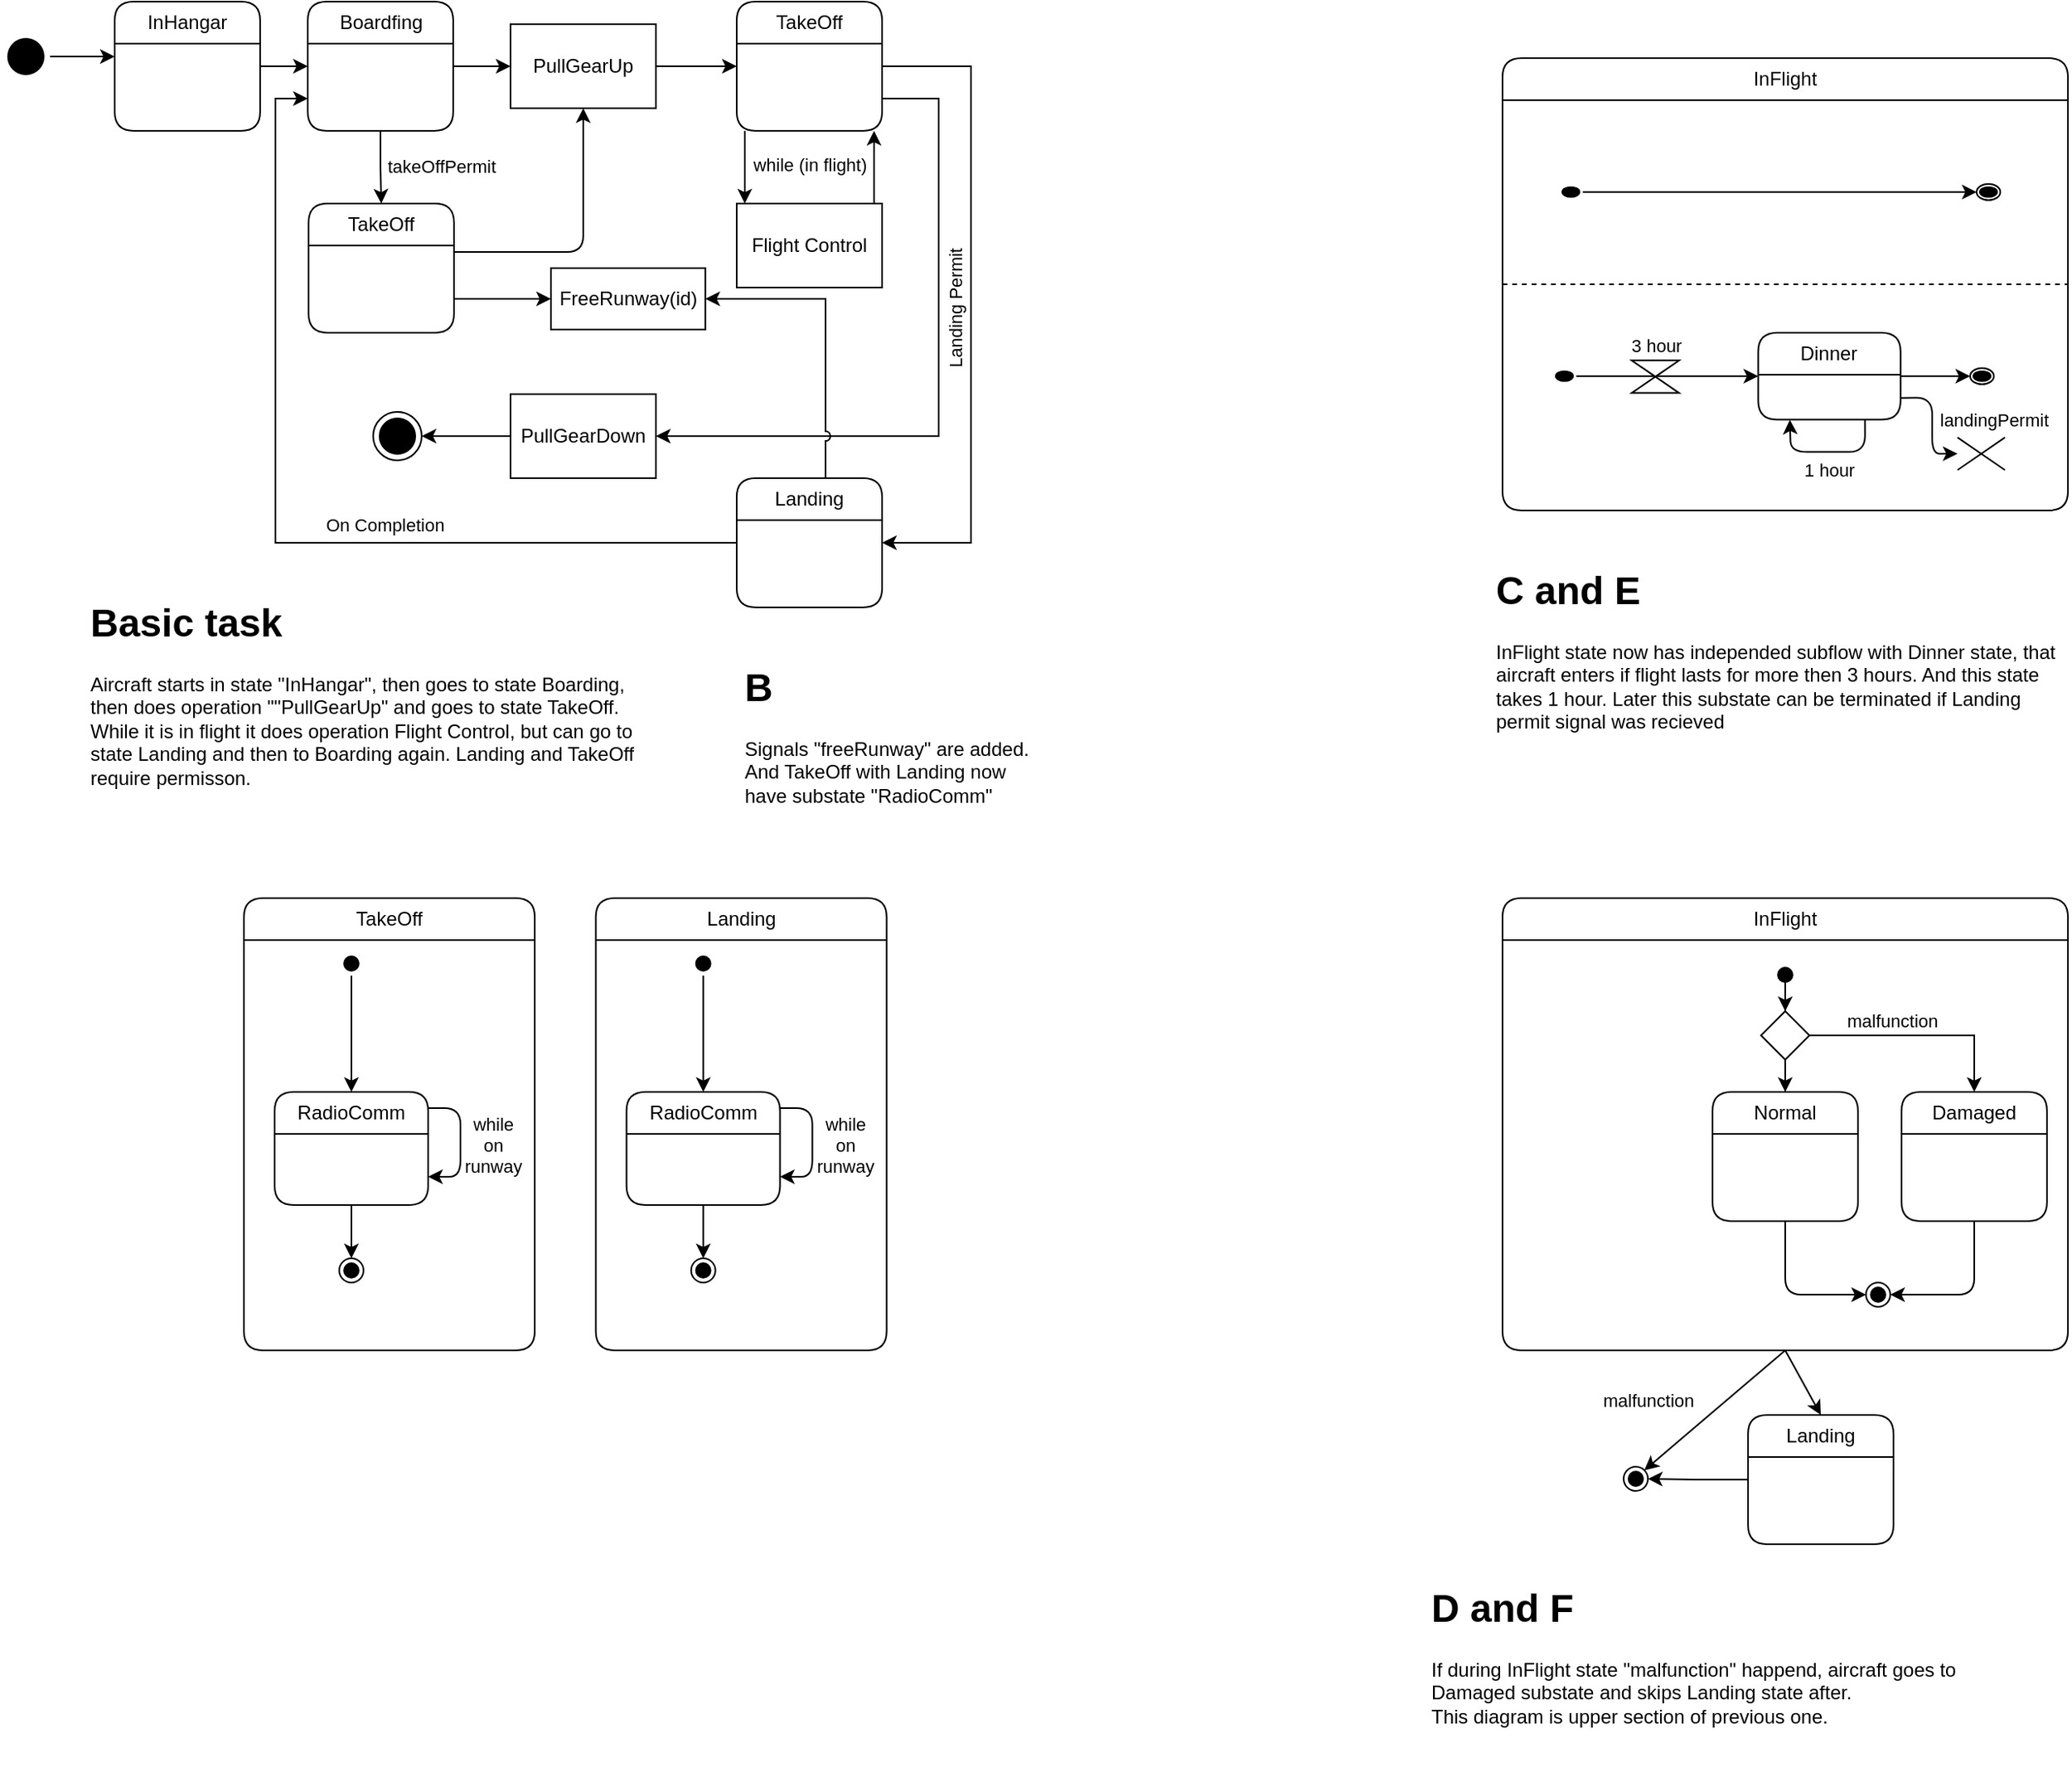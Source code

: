 <mxfile>
    <diagram name="Страница — 1" id="-rRdbEU7hNp8w3--WMz1">
        <mxGraphModel dx="1773" dy="1247" grid="1" gridSize="10" guides="1" tooltips="1" connect="1" arrows="1" fold="1" page="1" pageScale="1" pageWidth="827" pageHeight="1169" math="0" shadow="0">
            <root>
                <mxCell id="0"/>
                <mxCell id="1" parent="0"/>
                <mxCell id="lK7h6BoDqU4nSIqldxQO-68" value="InFlight" style="swimlane;fontStyle=0;childLayout=stackLayout;horizontal=1;startSize=26;fillColor=none;horizontalStack=0;resizeParent=1;resizeParentMax=0;resizeLast=0;collapsible=1;marginBottom=0;whiteSpace=wrap;html=1;rounded=1;aspect=fixed;container=0;movable=1;resizable=1;rotatable=1;deletable=1;editable=1;locked=0;connectable=1;" parent="1" vertex="1">
                    <mxGeometry x="949" y="50" width="350" height="280" as="geometry"/>
                </mxCell>
                <mxCell id="lK7h6BoDqU4nSIqldxQO-6" style="edgeStyle=orthogonalEdgeStyle;rounded=0;orthogonalLoop=1;jettySize=auto;html=1;" parent="1" source="lK7h6BoDqU4nSIqldxQO-4" edge="1">
                    <mxGeometry relative="1" as="geometry">
                        <mxPoint x="90" y="49" as="targetPoint"/>
                    </mxGeometry>
                </mxCell>
                <mxCell id="lK7h6BoDqU4nSIqldxQO-4" value="" style="ellipse;html=1;shape=startState;fillColor=#000000;strokeColor=default;" parent="1" vertex="1">
                    <mxGeometry x="20" y="34" width="30" height="30" as="geometry"/>
                </mxCell>
                <mxCell id="lK7h6BoDqU4nSIqldxQO-12" style="edgeStyle=orthogonalEdgeStyle;rounded=0;orthogonalLoop=1;jettySize=auto;html=1;entryX=0;entryY=0.5;entryDx=0;entryDy=0;" parent="1" source="lK7h6BoDqU4nSIqldxQO-7" target="lK7h6BoDqU4nSIqldxQO-11" edge="1">
                    <mxGeometry relative="1" as="geometry"/>
                </mxCell>
                <mxCell id="lK7h6BoDqU4nSIqldxQO-7" value="InHangar" style="swimlane;fontStyle=0;childLayout=stackLayout;horizontal=1;startSize=26;fillColor=none;horizontalStack=0;resizeParent=1;resizeParentMax=0;resizeLast=0;collapsible=1;marginBottom=0;whiteSpace=wrap;html=1;rounded=1;" parent="1" vertex="1">
                    <mxGeometry x="90" y="15" width="90" height="80" as="geometry"/>
                </mxCell>
                <mxCell id="lK7h6BoDqU4nSIqldxQO-14" style="edgeStyle=orthogonalEdgeStyle;rounded=0;orthogonalLoop=1;jettySize=auto;html=1;entryX=0;entryY=0.5;entryDx=0;entryDy=0;" parent="1" source="lK7h6BoDqU4nSIqldxQO-11" target="lK7h6BoDqU4nSIqldxQO-13" edge="1">
                    <mxGeometry relative="1" as="geometry"/>
                </mxCell>
                <mxCell id="lK7h6BoDqU4nSIqldxQO-16" style="edgeStyle=orthogonalEdgeStyle;rounded=0;orthogonalLoop=1;jettySize=auto;html=1;entryX=0.5;entryY=0;entryDx=0;entryDy=0;" parent="1" source="lK7h6BoDqU4nSIqldxQO-11" target="lK7h6BoDqU4nSIqldxQO-15" edge="1">
                    <mxGeometry relative="1" as="geometry"/>
                </mxCell>
                <mxCell id="lK7h6BoDqU4nSIqldxQO-19" value="takeOffPermit" style="edgeLabel;html=1;align=center;verticalAlign=middle;resizable=0;points=[];" parent="lK7h6BoDqU4nSIqldxQO-16" vertex="1" connectable="0">
                    <mxGeometry x="-0.224" y="1" relative="1" as="geometry">
                        <mxPoint x="36" y="4" as="offset"/>
                    </mxGeometry>
                </mxCell>
                <mxCell id="lK7h6BoDqU4nSIqldxQO-11" value="Boardfing" style="swimlane;fontStyle=0;childLayout=stackLayout;horizontal=1;startSize=26;fillColor=none;horizontalStack=0;resizeParent=1;resizeParentMax=0;resizeLast=0;collapsible=1;marginBottom=0;whiteSpace=wrap;html=1;rounded=1;" parent="1" vertex="1">
                    <mxGeometry x="209.5" y="15" width="90" height="80" as="geometry"/>
                </mxCell>
                <mxCell id="lK7h6BoDqU4nSIqldxQO-21" style="edgeStyle=orthogonalEdgeStyle;rounded=0;orthogonalLoop=1;jettySize=auto;html=1;entryX=0;entryY=0.5;entryDx=0;entryDy=0;" parent="1" source="lK7h6BoDqU4nSIqldxQO-13" target="lK7h6BoDqU4nSIqldxQO-20" edge="1">
                    <mxGeometry relative="1" as="geometry"/>
                </mxCell>
                <mxCell id="lK7h6BoDqU4nSIqldxQO-13" value="PullGearUp" style="html=1;whiteSpace=wrap;" parent="1" vertex="1">
                    <mxGeometry x="335" y="29" width="90" height="52" as="geometry"/>
                </mxCell>
                <mxCell id="lK7h6BoDqU4nSIqldxQO-18" style="edgeStyle=orthogonalEdgeStyle;rounded=1;orthogonalLoop=1;jettySize=auto;html=1;entryX=0.5;entryY=1;entryDx=0;entryDy=0;curved=0;" parent="1" source="lK7h6BoDqU4nSIqldxQO-15" target="lK7h6BoDqU4nSIqldxQO-13" edge="1">
                    <mxGeometry relative="1" as="geometry">
                        <Array as="points">
                            <mxPoint x="380" y="170"/>
                        </Array>
                    </mxGeometry>
                </mxCell>
                <mxCell id="lK7h6BoDqU4nSIqldxQO-43" style="edgeStyle=orthogonalEdgeStyle;rounded=0;orthogonalLoop=1;jettySize=auto;html=1;entryX=0;entryY=0.5;entryDx=0;entryDy=0;curved=0;" parent="1" edge="1">
                    <mxGeometry relative="1" as="geometry">
                        <mxPoint x="360" y="199" as="targetPoint"/>
                        <mxPoint x="300" y="200.006" as="sourcePoint"/>
                        <Array as="points">
                            <mxPoint x="300" y="199"/>
                        </Array>
                    </mxGeometry>
                </mxCell>
                <mxCell id="lK7h6BoDqU4nSIqldxQO-15" value="TakeOff" style="swimlane;fontStyle=0;childLayout=stackLayout;horizontal=1;startSize=26;fillColor=none;horizontalStack=0;resizeParent=1;resizeParentMax=0;resizeLast=0;collapsible=1;marginBottom=0;whiteSpace=wrap;html=1;rounded=1;" parent="1" vertex="1">
                    <mxGeometry x="210" y="140" width="90" height="80" as="geometry"/>
                </mxCell>
                <mxCell id="lK7h6BoDqU4nSIqldxQO-35" style="edgeStyle=orthogonalEdgeStyle;rounded=0;orthogonalLoop=1;jettySize=auto;html=1;entryX=1;entryY=0.5;entryDx=0;entryDy=0;" parent="1" source="lK7h6BoDqU4nSIqldxQO-20" target="lK7h6BoDqU4nSIqldxQO-34" edge="1">
                    <mxGeometry relative="1" as="geometry">
                        <Array as="points">
                            <mxPoint x="620" y="55"/>
                            <mxPoint x="620" y="350"/>
                        </Array>
                    </mxGeometry>
                </mxCell>
                <mxCell id="lK7h6BoDqU4nSIqldxQO-36" value="Landing Permit" style="edgeLabel;html=1;align=center;verticalAlign=middle;resizable=0;points=[];rotation=-90;" parent="lK7h6BoDqU4nSIqldxQO-35" vertex="1" connectable="0">
                    <mxGeometry x="0.013" relative="1" as="geometry">
                        <mxPoint x="-10" as="offset"/>
                    </mxGeometry>
                </mxCell>
                <mxCell id="lK7h6BoDqU4nSIqldxQO-37" style="edgeStyle=orthogonalEdgeStyle;rounded=0;orthogonalLoop=1;jettySize=auto;html=1;entryX=1;entryY=0.5;entryDx=0;entryDy=0;" parent="1" source="lK7h6BoDqU4nSIqldxQO-20" target="lK7h6BoDqU4nSIqldxQO-38" edge="1">
                    <mxGeometry relative="1" as="geometry">
                        <mxPoint x="600" y="280" as="targetPoint"/>
                        <Array as="points">
                            <mxPoint x="600" y="75"/>
                            <mxPoint x="600" y="284"/>
                        </Array>
                    </mxGeometry>
                </mxCell>
                <mxCell id="lK7h6BoDqU4nSIqldxQO-20" value="TakeOff" style="swimlane;fontStyle=0;childLayout=stackLayout;horizontal=1;startSize=26;fillColor=none;horizontalStack=0;resizeParent=1;resizeParentMax=0;resizeLast=0;collapsible=1;marginBottom=0;whiteSpace=wrap;html=1;rounded=1;" parent="1" vertex="1">
                    <mxGeometry x="475" y="15" width="90" height="80" as="geometry"/>
                </mxCell>
                <mxCell id="lK7h6BoDqU4nSIqldxQO-22" value="Flight Control" style="html=1;whiteSpace=wrap;" parent="1" vertex="1">
                    <mxGeometry x="475" y="140" width="90" height="52" as="geometry"/>
                </mxCell>
                <mxCell id="lK7h6BoDqU4nSIqldxQO-33" value="" style="group" parent="1" vertex="1" connectable="0">
                    <mxGeometry x="490" y="122" width="60" height="18" as="geometry"/>
                </mxCell>
                <mxCell id="lK7h6BoDqU4nSIqldxQO-23" style="edgeStyle=orthogonalEdgeStyle;rounded=0;orthogonalLoop=1;jettySize=auto;html=1;" parent="lK7h6BoDqU4nSIqldxQO-33" source="lK7h6BoDqU4nSIqldxQO-20" target="lK7h6BoDqU4nSIqldxQO-22" edge="1">
                    <mxGeometry relative="1" as="geometry">
                        <Array as="points">
                            <mxPoint x="-10" y="-2"/>
                            <mxPoint x="-10" y="-2"/>
                        </Array>
                    </mxGeometry>
                </mxCell>
                <mxCell id="lK7h6BoDqU4nSIqldxQO-29" value="while (in flight)" style="edgeLabel;html=1;align=center;verticalAlign=middle;resizable=0;points=[];" parent="lK7h6BoDqU4nSIqldxQO-23" vertex="1" connectable="0">
                    <mxGeometry x="-0.333" y="1" relative="1" as="geometry">
                        <mxPoint x="39" y="6" as="offset"/>
                    </mxGeometry>
                </mxCell>
                <mxCell id="lK7h6BoDqU4nSIqldxQO-32" style="edgeStyle=orthogonalEdgeStyle;rounded=0;orthogonalLoop=1;jettySize=auto;html=1;entryX=0.5;entryY=0;entryDx=0;entryDy=0;endArrow=none;endFill=0;startArrow=classic;startFill=1;" parent="lK7h6BoDqU4nSIqldxQO-33" source="lK7h6BoDqU4nSIqldxQO-20" target="lK7h6BoDqU4nSIqldxQO-22" edge="1">
                    <mxGeometry relative="1" as="geometry">
                        <Array as="points">
                            <mxPoint x="70" y="18"/>
                        </Array>
                    </mxGeometry>
                </mxCell>
                <mxCell id="lK7h6BoDqU4nSIqldxQO-41" style="edgeStyle=orthogonalEdgeStyle;rounded=0;orthogonalLoop=1;jettySize=auto;html=1;entryX=0;entryY=0.75;entryDx=0;entryDy=0;" parent="1" source="lK7h6BoDqU4nSIqldxQO-34" target="lK7h6BoDqU4nSIqldxQO-11" edge="1">
                    <mxGeometry relative="1" as="geometry"/>
                </mxCell>
                <mxCell id="lK7h6BoDqU4nSIqldxQO-42" value="On Completion" style="edgeLabel;html=1;align=center;verticalAlign=middle;resizable=0;points=[];" parent="lK7h6BoDqU4nSIqldxQO-41" vertex="1" connectable="0">
                    <mxGeometry x="-0.347" y="-1" relative="1" as="geometry">
                        <mxPoint x="-29" y="-10" as="offset"/>
                    </mxGeometry>
                </mxCell>
                <mxCell id="lK7h6BoDqU4nSIqldxQO-46" style="edgeStyle=orthogonalEdgeStyle;rounded=0;orthogonalLoop=1;jettySize=auto;html=1;entryX=1;entryY=0.5;entryDx=0;entryDy=0;jumpStyle=arc;" parent="1" source="lK7h6BoDqU4nSIqldxQO-34" target="lK7h6BoDqU4nSIqldxQO-45" edge="1">
                    <mxGeometry relative="1" as="geometry">
                        <Array as="points">
                            <mxPoint x="530" y="199"/>
                        </Array>
                    </mxGeometry>
                </mxCell>
                <mxCell id="lK7h6BoDqU4nSIqldxQO-34" value="Landing" style="swimlane;fontStyle=0;childLayout=stackLayout;horizontal=1;startSize=26;fillColor=none;horizontalStack=0;resizeParent=1;resizeParentMax=0;resizeLast=0;collapsible=1;marginBottom=0;whiteSpace=wrap;html=1;rounded=1;" parent="1" vertex="1">
                    <mxGeometry x="475" y="310" width="90" height="80" as="geometry"/>
                </mxCell>
                <mxCell id="lK7h6BoDqU4nSIqldxQO-40" style="edgeStyle=orthogonalEdgeStyle;rounded=0;orthogonalLoop=1;jettySize=auto;html=1;" parent="1" source="lK7h6BoDqU4nSIqldxQO-38" target="lK7h6BoDqU4nSIqldxQO-39" edge="1">
                    <mxGeometry relative="1" as="geometry"/>
                </mxCell>
                <mxCell id="lK7h6BoDqU4nSIqldxQO-38" value="PullGearDown" style="html=1;whiteSpace=wrap;" parent="1" vertex="1">
                    <mxGeometry x="335" y="258" width="90" height="52" as="geometry"/>
                </mxCell>
                <mxCell id="lK7h6BoDqU4nSIqldxQO-39" value="" style="ellipse;html=1;shape=endState;fillColor=#000000;strokeColor=default;" parent="1" vertex="1">
                    <mxGeometry x="250" y="269" width="30" height="30" as="geometry"/>
                </mxCell>
                <mxCell id="lK7h6BoDqU4nSIqldxQO-45" value="FreeRunway(id)" style="html=1;whiteSpace=wrap;" parent="1" vertex="1">
                    <mxGeometry x="360" y="180" width="95.6" height="38" as="geometry"/>
                </mxCell>
                <mxCell id="lK7h6BoDqU4nSIqldxQO-47" value="TakeOff" style="swimlane;fontStyle=0;childLayout=stackLayout;horizontal=1;startSize=26;fillColor=none;horizontalStack=0;resizeParent=1;resizeParentMax=0;resizeLast=0;collapsible=1;marginBottom=0;whiteSpace=wrap;html=1;rounded=1;" parent="1" vertex="1">
                    <mxGeometry x="170" y="570" width="180" height="280" as="geometry"/>
                </mxCell>
                <mxCell id="lK7h6BoDqU4nSIqldxQO-59" style="edgeStyle=orthogonalEdgeStyle;rounded=0;orthogonalLoop=1;jettySize=auto;html=1;entryX=0.5;entryY=0;entryDx=0;entryDy=0;" parent="1" source="lK7h6BoDqU4nSIqldxQO-48" target="lK7h6BoDqU4nSIqldxQO-58" edge="1">
                    <mxGeometry relative="1" as="geometry"/>
                </mxCell>
                <mxCell id="lK7h6BoDqU4nSIqldxQO-48" value="RadioComm" style="swimlane;fontStyle=0;childLayout=stackLayout;horizontal=1;startSize=26;fillColor=none;horizontalStack=0;resizeParent=1;resizeParentMax=0;resizeLast=0;collapsible=1;marginBottom=0;whiteSpace=wrap;html=1;rounded=1;" parent="1" vertex="1">
                    <mxGeometry x="189" y="690" width="95" height="70" as="geometry"/>
                </mxCell>
                <mxCell id="lK7h6BoDqU4nSIqldxQO-51" style="edgeStyle=orthogonalEdgeStyle;rounded=0;orthogonalLoop=1;jettySize=auto;html=1;entryX=0.5;entryY=0;entryDx=0;entryDy=0;" parent="1" source="lK7h6BoDqU4nSIqldxQO-49" target="lK7h6BoDqU4nSIqldxQO-48" edge="1">
                    <mxGeometry relative="1" as="geometry"/>
                </mxCell>
                <mxCell id="lK7h6BoDqU4nSIqldxQO-49" value="" style="ellipse;html=1;shape=startState;fillColor=#000000;strokeColor=default;" parent="1" vertex="1">
                    <mxGeometry x="229" y="603" width="15" height="15" as="geometry"/>
                </mxCell>
                <mxCell id="lK7h6BoDqU4nSIqldxQO-55" style="edgeStyle=orthogonalEdgeStyle;rounded=1;orthogonalLoop=1;jettySize=auto;html=1;entryX=1;entryY=0.75;entryDx=0;entryDy=0;curved=0;" parent="1" source="lK7h6BoDqU4nSIqldxQO-48" target="lK7h6BoDqU4nSIqldxQO-48" edge="1">
                    <mxGeometry relative="1" as="geometry">
                        <Array as="points">
                            <mxPoint x="304" y="700"/>
                            <mxPoint x="304" y="743"/>
                        </Array>
                    </mxGeometry>
                </mxCell>
                <mxCell id="lK7h6BoDqU4nSIqldxQO-56" value="&lt;div&gt;while&lt;/div&gt;&lt;div&gt;on&lt;/div&gt;&lt;div&gt;runway&lt;br&gt;&lt;/div&gt;" style="edgeLabel;html=1;align=center;verticalAlign=middle;resizable=0;points=[];" parent="lK7h6BoDqU4nSIqldxQO-55" vertex="1" connectable="0">
                    <mxGeometry x="-0.312" y="1" relative="1" as="geometry">
                        <mxPoint x="19" y="14" as="offset"/>
                    </mxGeometry>
                </mxCell>
                <mxCell id="lK7h6BoDqU4nSIqldxQO-58" value="" style="ellipse;html=1;shape=endState;fillColor=#000000;strokeColor=default;" parent="1" vertex="1">
                    <mxGeometry x="229" y="793" width="15" height="15" as="geometry"/>
                </mxCell>
                <mxCell id="lK7h6BoDqU4nSIqldxQO-60" value="Landing" style="swimlane;fontStyle=0;childLayout=stackLayout;horizontal=1;startSize=26;fillColor=none;horizontalStack=0;resizeParent=1;resizeParentMax=0;resizeLast=0;collapsible=1;marginBottom=0;whiteSpace=wrap;html=1;rounded=1;" parent="1" vertex="1">
                    <mxGeometry x="387.8" y="570" width="180" height="280" as="geometry"/>
                </mxCell>
                <mxCell id="lK7h6BoDqU4nSIqldxQO-61" style="edgeStyle=orthogonalEdgeStyle;rounded=0;orthogonalLoop=1;jettySize=auto;html=1;entryX=0.5;entryY=0;entryDx=0;entryDy=0;" parent="1" source="lK7h6BoDqU4nSIqldxQO-62" target="lK7h6BoDqU4nSIqldxQO-67" edge="1">
                    <mxGeometry relative="1" as="geometry"/>
                </mxCell>
                <mxCell id="lK7h6BoDqU4nSIqldxQO-62" value="RadioComm" style="swimlane;fontStyle=0;childLayout=stackLayout;horizontal=1;startSize=26;fillColor=none;horizontalStack=0;resizeParent=1;resizeParentMax=0;resizeLast=0;collapsible=1;marginBottom=0;whiteSpace=wrap;html=1;rounded=1;" parent="1" vertex="1">
                    <mxGeometry x="406.8" y="690" width="95" height="70" as="geometry"/>
                </mxCell>
                <mxCell id="lK7h6BoDqU4nSIqldxQO-63" style="edgeStyle=orthogonalEdgeStyle;rounded=0;orthogonalLoop=1;jettySize=auto;html=1;entryX=0.5;entryY=0;entryDx=0;entryDy=0;" parent="1" source="lK7h6BoDqU4nSIqldxQO-64" target="lK7h6BoDqU4nSIqldxQO-62" edge="1">
                    <mxGeometry relative="1" as="geometry"/>
                </mxCell>
                <mxCell id="lK7h6BoDqU4nSIqldxQO-64" value="" style="ellipse;html=1;shape=startState;fillColor=#000000;strokeColor=default;" parent="1" vertex="1">
                    <mxGeometry x="446.8" y="603" width="15" height="15" as="geometry"/>
                </mxCell>
                <mxCell id="lK7h6BoDqU4nSIqldxQO-65" style="edgeStyle=orthogonalEdgeStyle;rounded=1;orthogonalLoop=1;jettySize=auto;html=1;entryX=1;entryY=0.75;entryDx=0;entryDy=0;curved=0;" parent="1" source="lK7h6BoDqU4nSIqldxQO-62" target="lK7h6BoDqU4nSIqldxQO-62" edge="1">
                    <mxGeometry relative="1" as="geometry">
                        <Array as="points">
                            <mxPoint x="521.8" y="700"/>
                            <mxPoint x="521.8" y="743"/>
                        </Array>
                    </mxGeometry>
                </mxCell>
                <mxCell id="lK7h6BoDqU4nSIqldxQO-66" value="&lt;div&gt;while&lt;/div&gt;&lt;div&gt;on&lt;/div&gt;&lt;div&gt;runway&lt;br&gt;&lt;/div&gt;" style="edgeLabel;html=1;align=center;verticalAlign=middle;resizable=0;points=[];" parent="lK7h6BoDqU4nSIqldxQO-65" vertex="1" connectable="0">
                    <mxGeometry x="-0.312" y="1" relative="1" as="geometry">
                        <mxPoint x="19" y="14" as="offset"/>
                    </mxGeometry>
                </mxCell>
                <mxCell id="lK7h6BoDqU4nSIqldxQO-67" value="" style="ellipse;html=1;shape=endState;fillColor=#000000;strokeColor=default;" parent="1" vertex="1">
                    <mxGeometry x="446.8" y="793" width="15" height="15" as="geometry"/>
                </mxCell>
                <mxCell id="lK7h6BoDqU4nSIqldxQO-112" style="rounded=1;orthogonalLoop=1;jettySize=auto;html=1;exitX=0.5;exitY=1;exitDx=0;exitDy=0;entryX=0.5;entryY=0;entryDx=0;entryDy=0;" parent="1" source="lK7h6BoDqU4nSIqldxQO-88" target="lK7h6BoDqU4nSIqldxQO-110" edge="1">
                    <mxGeometry relative="1" as="geometry"/>
                </mxCell>
                <mxCell id="lK7h6BoDqU4nSIqldxQO-113" style="rounded=1;orthogonalLoop=1;jettySize=auto;html=1;entryX=1;entryY=0;entryDx=0;entryDy=0;exitX=0.5;exitY=1;exitDx=0;exitDy=0;" parent="1" source="lK7h6BoDqU4nSIqldxQO-88" target="lK7h6BoDqU4nSIqldxQO-111" edge="1">
                    <mxGeometry relative="1" as="geometry"/>
                </mxCell>
                <mxCell id="lK7h6BoDqU4nSIqldxQO-116" value="malfunction" style="edgeLabel;html=1;align=center;verticalAlign=middle;resizable=0;points=[];" parent="lK7h6BoDqU4nSIqldxQO-113" vertex="1" connectable="0">
                    <mxGeometry x="0.089" y="1" relative="1" as="geometry">
                        <mxPoint x="-38" y="-11" as="offset"/>
                    </mxGeometry>
                </mxCell>
                <mxCell id="lK7h6BoDqU4nSIqldxQO-88" value="InFlight" style="swimlane;fontStyle=0;childLayout=stackLayout;horizontal=1;startSize=26;fillColor=none;horizontalStack=0;resizeParent=1;resizeParentMax=0;resizeLast=0;collapsible=1;marginBottom=0;whiteSpace=wrap;html=1;rounded=1;aspect=fixed;container=0;movable=1;resizable=1;rotatable=1;deletable=1;editable=1;locked=0;connectable=1;" parent="1" vertex="1">
                    <mxGeometry x="949" y="570" width="350" height="280" as="geometry"/>
                </mxCell>
                <mxCell id="lK7h6BoDqU4nSIqldxQO-106" style="edgeStyle=orthogonalEdgeStyle;rounded=0;orthogonalLoop=1;jettySize=auto;html=1;entryX=0.5;entryY=0;entryDx=0;entryDy=0;" parent="1" source="lK7h6BoDqU4nSIqldxQO-90" target="lK7h6BoDqU4nSIqldxQO-100" edge="1">
                    <mxGeometry relative="1" as="geometry"/>
                </mxCell>
                <mxCell id="lK7h6BoDqU4nSIqldxQO-90" value="" style="ellipse;html=1;shape=startState;fillColor=#000000;strokeColor=default;" parent="1" vertex="1">
                    <mxGeometry x="1116.5" y="610" width="15" height="15" as="geometry"/>
                </mxCell>
                <mxCell id="lK7h6BoDqU4nSIqldxQO-103" style="edgeStyle=orthogonalEdgeStyle;rounded=0;orthogonalLoop=1;jettySize=auto;html=1;entryX=0.5;entryY=0;entryDx=0;entryDy=0;" parent="1" source="lK7h6BoDqU4nSIqldxQO-100" target="lK7h6BoDqU4nSIqldxQO-102" edge="1">
                    <mxGeometry relative="1" as="geometry"/>
                </mxCell>
                <mxCell id="lK7h6BoDqU4nSIqldxQO-104" style="edgeStyle=orthogonalEdgeStyle;rounded=0;orthogonalLoop=1;jettySize=auto;html=1;entryX=0.5;entryY=0;entryDx=0;entryDy=0;" parent="1" source="lK7h6BoDqU4nSIqldxQO-100" target="lK7h6BoDqU4nSIqldxQO-101" edge="1">
                    <mxGeometry relative="1" as="geometry"/>
                </mxCell>
                <mxCell id="lK7h6BoDqU4nSIqldxQO-107" value="malfunction" style="edgeLabel;html=1;align=center;verticalAlign=middle;resizable=0;points=[];" parent="lK7h6BoDqU4nSIqldxQO-104" vertex="1" connectable="0">
                    <mxGeometry x="-0.353" y="-1" relative="1" as="geometry">
                        <mxPoint x="6" y="-10" as="offset"/>
                    </mxGeometry>
                </mxCell>
                <mxCell id="lK7h6BoDqU4nSIqldxQO-100" value="" style="rhombus;" parent="1" vertex="1">
                    <mxGeometry x="1109" y="640" width="30" height="30" as="geometry"/>
                </mxCell>
                <mxCell id="lK7h6BoDqU4nSIqldxQO-109" style="edgeStyle=orthogonalEdgeStyle;rounded=1;orthogonalLoop=1;jettySize=auto;html=1;exitX=0.5;exitY=1;exitDx=0;exitDy=0;entryX=1;entryY=0.5;entryDx=0;entryDy=0;curved=0;" parent="1" source="lK7h6BoDqU4nSIqldxQO-101" target="lK7h6BoDqU4nSIqldxQO-105" edge="1">
                    <mxGeometry relative="1" as="geometry"/>
                </mxCell>
                <mxCell id="lK7h6BoDqU4nSIqldxQO-101" value="Damaged" style="swimlane;fontStyle=0;childLayout=stackLayout;horizontal=1;startSize=26;fillColor=none;horizontalStack=0;resizeParent=1;resizeParentMax=0;resizeLast=0;collapsible=1;marginBottom=0;whiteSpace=wrap;html=1;rounded=1;" parent="1" vertex="1">
                    <mxGeometry x="1196" y="690" width="90" height="80" as="geometry"/>
                </mxCell>
                <mxCell id="lK7h6BoDqU4nSIqldxQO-108" style="edgeStyle=orthogonalEdgeStyle;rounded=1;orthogonalLoop=1;jettySize=auto;html=1;entryX=0;entryY=0.5;entryDx=0;entryDy=0;curved=0;" parent="1" source="lK7h6BoDqU4nSIqldxQO-102" target="lK7h6BoDqU4nSIqldxQO-105" edge="1">
                    <mxGeometry relative="1" as="geometry">
                        <Array as="points">
                            <mxPoint x="1124" y="816"/>
                        </Array>
                    </mxGeometry>
                </mxCell>
                <mxCell id="lK7h6BoDqU4nSIqldxQO-102" value="Normal" style="swimlane;fontStyle=0;childLayout=stackLayout;horizontal=1;startSize=26;fillColor=none;horizontalStack=0;resizeParent=1;resizeParentMax=0;resizeLast=0;collapsible=1;marginBottom=0;whiteSpace=wrap;html=1;rounded=1;" parent="1" vertex="1">
                    <mxGeometry x="1079" y="690" width="90" height="80" as="geometry"/>
                </mxCell>
                <mxCell id="lK7h6BoDqU4nSIqldxQO-105" value="" style="ellipse;html=1;shape=endState;fillColor=#000000;strokeColor=default;" parent="1" vertex="1">
                    <mxGeometry x="1174" y="808" width="15" height="15" as="geometry"/>
                </mxCell>
                <mxCell id="lK7h6BoDqU4nSIqldxQO-114" style="edgeStyle=orthogonalEdgeStyle;rounded=0;orthogonalLoop=1;jettySize=auto;html=1;entryX=1;entryY=0.5;entryDx=0;entryDy=0;" parent="1" source="lK7h6BoDqU4nSIqldxQO-110" target="lK7h6BoDqU4nSIqldxQO-111" edge="1">
                    <mxGeometry relative="1" as="geometry"/>
                </mxCell>
                <mxCell id="lK7h6BoDqU4nSIqldxQO-110" value="Landing" style="swimlane;fontStyle=0;childLayout=stackLayout;horizontal=1;startSize=26;fillColor=none;horizontalStack=0;resizeParent=1;resizeParentMax=0;resizeLast=0;collapsible=1;marginBottom=0;whiteSpace=wrap;html=1;rounded=1;" parent="1" vertex="1">
                    <mxGeometry x="1101" y="890" width="90" height="80" as="geometry"/>
                </mxCell>
                <mxCell id="lK7h6BoDqU4nSIqldxQO-111" value="" style="ellipse;html=1;shape=endState;fillColor=#000000;strokeColor=default;" parent="1" vertex="1">
                    <mxGeometry x="1024" y="922" width="15" height="15" as="geometry"/>
                </mxCell>
                <mxCell id="3" value="&lt;h1&gt;Basic task&lt;/h1&gt;&lt;div&gt;Aircraft starts in state &quot;InHangar&quot;, then goes to state Boarding, then does operation &quot;&quot;PullGearUp&quot; and goes to state TakeOff. While it is in flight it does operation Flight Control, but can go to state Landing and then to Boarding again. Landing and TakeOff require permisson.&lt;/div&gt;" style="text;html=1;strokeColor=none;fillColor=none;spacing=5;spacingTop=-20;whiteSpace=wrap;overflow=hidden;rounded=0;" vertex="1" parent="1">
                    <mxGeometry x="70" y="380" width="350" height="180" as="geometry"/>
                </mxCell>
                <mxCell id="4" value="&lt;h1&gt;B&lt;/h1&gt;&lt;div&gt;Signals &quot;freeRunway&quot; are added. And TakeOff with Landing now have substate &quot;RadioComm&quot;&lt;/div&gt;" style="text;html=1;strokeColor=none;fillColor=none;spacing=5;spacingTop=-20;whiteSpace=wrap;overflow=hidden;rounded=0;" vertex="1" parent="1">
                    <mxGeometry x="475" y="420" width="190" height="120" as="geometry"/>
                </mxCell>
                <mxCell id="5" value="&lt;h1&gt;C and E&lt;/h1&gt;&lt;div&gt;InFlight state now has independed subflow with Dinner state, that aircraft enters if flight lasts for more then 3 hours. And this state takes 1 hour. Later this substate can be terminated if Landing permit signal was recieved&lt;/div&gt;" style="text;html=1;strokeColor=none;fillColor=none;spacing=5;spacingTop=-20;whiteSpace=wrap;overflow=hidden;rounded=0;" vertex="1" parent="1">
                    <mxGeometry x="940" y="360" width="360" height="120" as="geometry"/>
                </mxCell>
                <mxCell id="6" value="" style="endArrow=none;dashed=1;html=1;exitX=0;exitY=0.5;exitDx=0;exitDy=0;entryX=1;entryY=0.5;entryDx=0;entryDy=0;" edge="1" parent="1" source="lK7h6BoDqU4nSIqldxQO-68" target="lK7h6BoDqU4nSIqldxQO-68">
                    <mxGeometry width="50" height="50" relative="1" as="geometry">
                        <mxPoint x="920" y="340" as="sourcePoint"/>
                        <mxPoint x="970" y="290" as="targetPoint"/>
                    </mxGeometry>
                </mxCell>
                <mxCell id="7" value="" style="group" vertex="1" connectable="0" parent="1">
                    <mxGeometry x="980" y="220" width="280" height="85" as="geometry"/>
                </mxCell>
                <mxCell id="lK7h6BoDqU4nSIqldxQO-72" value="" style="ellipse;html=1;shape=startState;fillColor=#000000;strokeColor=default;" parent="7" vertex="1">
                    <mxGeometry y="21.838" width="14.685" height="10.079" as="geometry"/>
                </mxCell>
                <mxCell id="lK7h6BoDqU4nSIqldxQO-75" value="" style="ellipse;html=1;shape=endState;fillColor=#000000;strokeColor=default;" parent="7" vertex="1">
                    <mxGeometry x="258.462" y="21.838" width="14.685" height="10.079" as="geometry"/>
                </mxCell>
                <mxCell id="lK7h6BoDqU4nSIqldxQO-80" style="edgeStyle=orthogonalEdgeStyle;rounded=1;orthogonalLoop=1;jettySize=auto;html=1;exitX=0.75;exitY=1;exitDx=0;exitDy=0;curved=0;" parent="7" source="lK7h6BoDqU4nSIqldxQO-78" edge="1">
                    <mxGeometry relative="1" as="geometry">
                        <mxPoint x="146.853" y="53.831" as="targetPoint"/>
                    </mxGeometry>
                </mxCell>
                <mxCell id="lK7h6BoDqU4nSIqldxQO-81" value="1 hour" style="edgeLabel;html=1;align=center;verticalAlign=middle;resizable=0;points=[];" parent="lK7h6BoDqU4nSIqldxQO-80" vertex="1" connectable="0">
                    <mxGeometry x="-0.25" y="1" relative="1" as="geometry">
                        <mxPoint x="-10" y="10" as="offset"/>
                    </mxGeometry>
                </mxCell>
                <mxCell id="lK7h6BoDqU4nSIqldxQO-82" style="edgeStyle=orthogonalEdgeStyle;rounded=0;orthogonalLoop=1;jettySize=auto;html=1;entryX=0;entryY=0.5;entryDx=0;entryDy=0;" parent="7" source="lK7h6BoDqU4nSIqldxQO-78" target="lK7h6BoDqU4nSIqldxQO-75" edge="1">
                    <mxGeometry relative="1" as="geometry"/>
                </mxCell>
                <mxCell id="lK7h6BoDqU4nSIqldxQO-78" value="Dinner" style="swimlane;fontStyle=0;childLayout=stackLayout;horizontal=1;startSize=26;fillColor=none;horizontalStack=0;resizeParent=1;resizeParentMax=0;resizeLast=0;collapsible=1;marginBottom=0;whiteSpace=wrap;html=1;rounded=1;" parent="7" vertex="1">
                    <mxGeometry x="127.273" width="88.112" height="53.755" as="geometry"/>
                </mxCell>
                <mxCell id="lK7h6BoDqU4nSIqldxQO-79" style="edgeStyle=orthogonalEdgeStyle;rounded=0;orthogonalLoop=1;jettySize=auto;html=1;entryX=0;entryY=0.5;entryDx=0;entryDy=0;" parent="7" source="lK7h6BoDqU4nSIqldxQO-72" target="lK7h6BoDqU4nSIqldxQO-78" edge="1">
                    <mxGeometry relative="1" as="geometry"/>
                </mxCell>
                <mxCell id="lK7h6BoDqU4nSIqldxQO-83" value="" style="shape=collate;whiteSpace=wrap;html=1;labelPosition=center;verticalLabelPosition=top;align=center;verticalAlign=bottom;fontSize=8;" parent="7" vertex="1">
                    <mxGeometry x="48.951" y="17.134" width="29.371" height="20.158" as="geometry"/>
                </mxCell>
                <mxCell id="lK7h6BoDqU4nSIqldxQO-85" value="3 hour" style="edgeLabel;html=1;align=center;verticalAlign=middle;resizable=0;points=[];" parent="7" vertex="1" connectable="0">
                    <mxGeometry x="63.638" y="7.725" as="geometry"/>
                </mxCell>
                <mxCell id="lK7h6BoDqU4nSIqldxQO-86" value="" style="shape=umlDestroy;html=1;" parent="7" vertex="1">
                    <mxGeometry x="250.629" y="64.842" width="29.371" height="20.158" as="geometry"/>
                </mxCell>
                <mxCell id="lK7h6BoDqU4nSIqldxQO-87" style="edgeStyle=orthogonalEdgeStyle;rounded=1;orthogonalLoop=1;jettySize=auto;html=1;exitX=1;exitY=0.75;exitDx=0;exitDy=0;curved=0;" parent="7" source="lK7h6BoDqU4nSIqldxQO-78" target="lK7h6BoDqU4nSIqldxQO-86" edge="1">
                    <mxGeometry relative="1" as="geometry">
                        <mxPoint x="244.755" y="74.921" as="targetPoint"/>
                        <Array as="points">
                            <mxPoint x="234.965" y="40.652"/>
                            <mxPoint x="234.965" y="74.921"/>
                        </Array>
                    </mxGeometry>
                </mxCell>
                <mxCell id="14" value="landingPermit" style="edgeLabel;html=1;align=center;verticalAlign=middle;resizable=0;points=[];" vertex="1" connectable="0" parent="7">
                    <mxGeometry x="273.15" y="53.753" as="geometry"/>
                </mxCell>
                <mxCell id="10" value="" style="ellipse;html=1;shape=startState;fillColor=#000000;strokeColor=default;" vertex="1" parent="1">
                    <mxGeometry x="984" y="127.838" width="14.685" height="10.079" as="geometry"/>
                </mxCell>
                <mxCell id="11" value="" style="ellipse;html=1;shape=endState;fillColor=#000000;strokeColor=default;" vertex="1" parent="1">
                    <mxGeometry x="1242.462" y="127.838" width="14.685" height="10.079" as="geometry"/>
                </mxCell>
                <mxCell id="12" value="" style="endArrow=classic;html=1;exitX=1;exitY=0.5;exitDx=0;exitDy=0;entryX=0;entryY=0.5;entryDx=0;entryDy=0;" edge="1" parent="1" source="10" target="11">
                    <mxGeometry width="50" height="50" relative="1" as="geometry">
                        <mxPoint x="1010" y="300" as="sourcePoint"/>
                        <mxPoint x="1060" y="250" as="targetPoint"/>
                    </mxGeometry>
                </mxCell>
                <mxCell id="15" value="&lt;h1&gt;D and F&lt;/h1&gt;&lt;div&gt;If during InFlight state &quot;malfunction&quot; happend, aircraft goes to Damaged substate and skips Landing state after.&lt;/div&gt;&lt;div&gt;This diagram is upper section of previous one.&lt;/div&gt;" style="text;html=1;strokeColor=none;fillColor=none;spacing=5;spacingTop=-20;whiteSpace=wrap;overflow=hidden;rounded=0;" vertex="1" parent="1">
                    <mxGeometry x="900" y="990" width="360" height="120" as="geometry"/>
                </mxCell>
            </root>
        </mxGraphModel>
    </diagram>
</mxfile>
